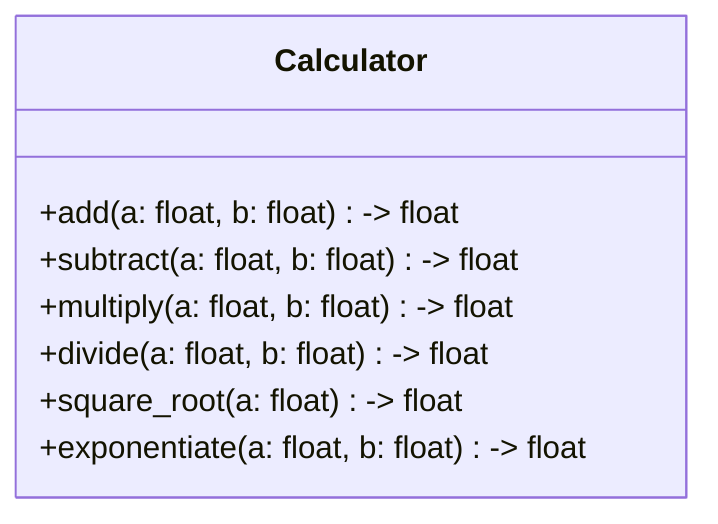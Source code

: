 classDiagram
    class Calculator{
        +add(a: float, b: float) -> float
        +subtract(a: float, b: float) -> float
        +multiply(a: float, b: float) -> float
        +divide(a: float, b: float) -> float
        +square_root(a: float) -> float
        +exponentiate(a: float, b: float) -> float
    }